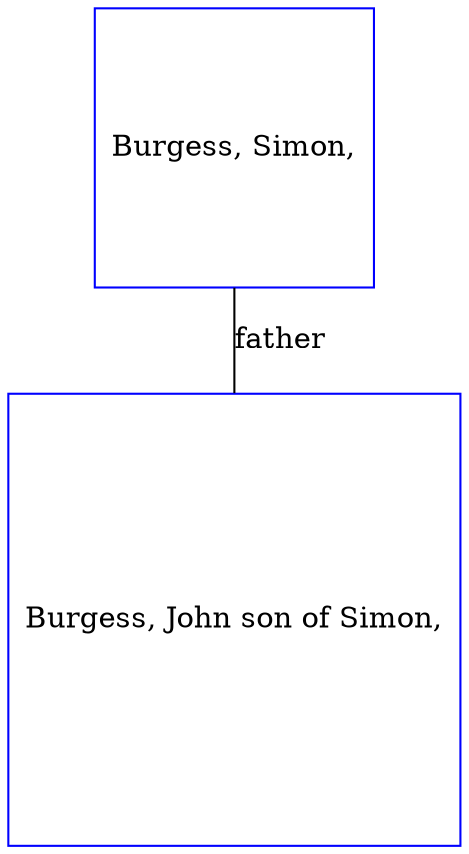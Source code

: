 digraph D {
    edge [dir=none];    node [shape=box];    "010188"   [label="Burgess, John son of Simon,", shape=box, regular=1, color="blue"] ;
"010189"   [label="Burgess, Simon,", shape=box, regular=1, color="blue"] ;
010189->010188 [label="father",arrowsize=0.0]; 
}
